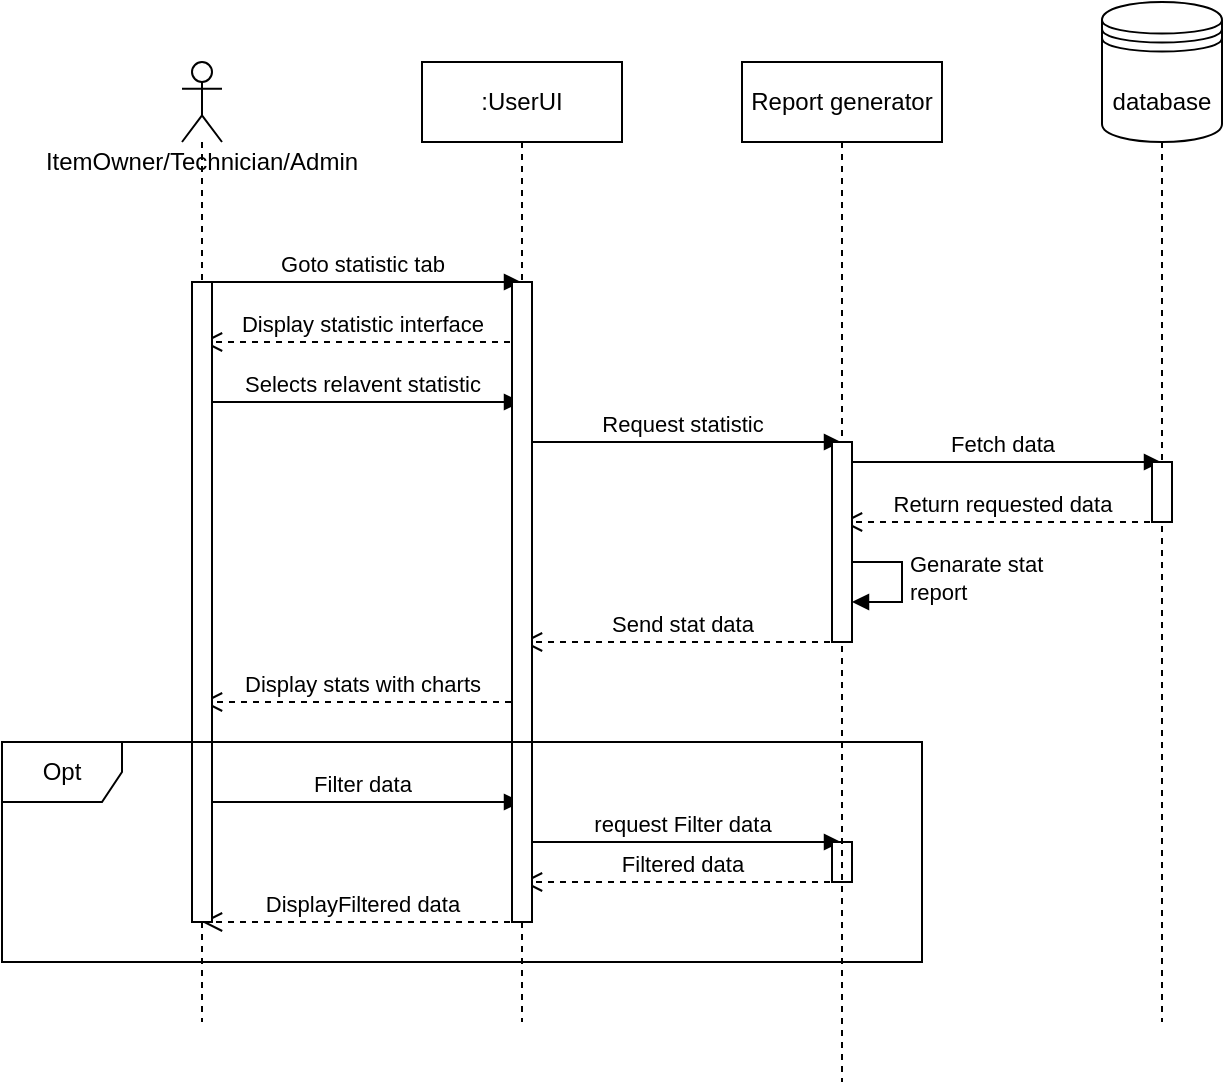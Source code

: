 <mxfile version="20.5.2" type="google"><diagram id="Nws0mOgoi1iqBeQUBmLv" name="Page-1"><mxGraphModel grid="1" page="1" gridSize="10" guides="1" tooltips="1" connect="1" arrows="1" fold="1" pageScale="1" pageWidth="850" pageHeight="1100" math="0" shadow="0"><root><mxCell id="0"/><mxCell id="1" parent="0"/><mxCell id="Yk4ac1uZMLKF3Q8OdS5l-6" value="Goto statistic tab" style="html=1;verticalAlign=bottom;endArrow=block;rounded=0;" edge="1" parent="1" target="Yk4ac1uZMLKF3Q8OdS5l-3"><mxGeometry width="80" relative="1" as="geometry"><mxPoint x="200" y="310" as="sourcePoint"/><mxPoint x="280" y="310" as="targetPoint"/></mxGeometry></mxCell><mxCell id="Yk4ac1uZMLKF3Q8OdS5l-9" value="Request statistic" style="html=1;verticalAlign=bottom;endArrow=block;rounded=0;" edge="1" parent="1" target="Yk4ac1uZMLKF3Q8OdS5l-4"><mxGeometry width="80" relative="1" as="geometry"><mxPoint x="360" y="390" as="sourcePoint"/><mxPoint x="440" y="390" as="targetPoint"/></mxGeometry></mxCell><mxCell id="Yk4ac1uZMLKF3Q8OdS5l-10" value="Fetch data" style="html=1;verticalAlign=bottom;endArrow=block;rounded=0;" edge="1" parent="1"><mxGeometry width="80" relative="1" as="geometry"><mxPoint x="520" y="400" as="sourcePoint"/><mxPoint x="679.5" y="400" as="targetPoint"/></mxGeometry></mxCell><mxCell id="Yk4ac1uZMLKF3Q8OdS5l-18" value="Display stats with charts" style="html=1;verticalAlign=bottom;endArrow=open;dashed=1;endSize=8;rounded=0;" edge="1" parent="1"><mxGeometry relative="1" as="geometry"><mxPoint x="360.5" y="520" as="sourcePoint"/><mxPoint x="200" y="520" as="targetPoint"/></mxGeometry></mxCell><mxCell id="Yk4ac1uZMLKF3Q8OdS5l-20" value="Filter data" style="html=1;verticalAlign=bottom;endArrow=block;rounded=0;" edge="1" parent="1"><mxGeometry width="80" relative="1" as="geometry"><mxPoint x="200" y="570" as="sourcePoint"/><mxPoint x="359.5" y="570" as="targetPoint"/></mxGeometry></mxCell><mxCell id="Yk4ac1uZMLKF3Q8OdS5l-21" value="request Filter data " style="html=1;verticalAlign=bottom;endArrow=block;rounded=0;" edge="1" parent="1"><mxGeometry width="80" relative="1" as="geometry"><mxPoint x="360" y="590" as="sourcePoint"/><mxPoint x="519.5" y="590" as="targetPoint"/></mxGeometry></mxCell><mxCell id="Yk4ac1uZMLKF3Q8OdS5l-22" value="Filtered data" style="html=1;verticalAlign=bottom;endArrow=open;dashed=1;endSize=8;rounded=0;" edge="1" parent="1"><mxGeometry relative="1" as="geometry"><mxPoint x="520" y="610" as="sourcePoint"/><mxPoint x="360" y="610" as="targetPoint"/></mxGeometry></mxCell><mxCell id="Yk4ac1uZMLKF3Q8OdS5l-23" value="DisplayFiltered data" style="html=1;verticalAlign=bottom;endArrow=open;dashed=1;endSize=8;rounded=0;" edge="1" parent="1"><mxGeometry relative="1" as="geometry"><mxPoint x="360" y="630" as="sourcePoint"/><mxPoint x="200" y="630" as="targetPoint"/></mxGeometry></mxCell><mxCell id="Yk4ac1uZMLKF3Q8OdS5l-28" value="" style="html=1;points=[];perimeter=orthogonalPerimeter;" vertex="1" parent="1"><mxGeometry x="515" y="590" width="10" height="20" as="geometry"/></mxCell><mxCell id="Yk4ac1uZMLKF3Q8OdS5l-5" value="database" style="shape=umlLifeline;participant=datastore;perimeter=lifelinePerimeter;whiteSpace=wrap;html=1;container=1;collapsible=0;recursiveResize=0;verticalAlign=top;spacingTop=36;outlineConnect=0;size=70;" vertex="1" parent="1"><mxGeometry x="650" y="170" width="60" height="510" as="geometry"/></mxCell><mxCell id="Yk4ac1uZMLKF3Q8OdS5l-11" value="Return requested data" style="html=1;verticalAlign=bottom;endArrow=open;dashed=1;endSize=8;rounded=0;" edge="1" parent="Yk4ac1uZMLKF3Q8OdS5l-5" target="Yk4ac1uZMLKF3Q8OdS5l-4"><mxGeometry relative="1" as="geometry"><mxPoint x="30" y="260" as="sourcePoint"/><mxPoint x="-50" y="260" as="targetPoint"/></mxGeometry></mxCell><mxCell id="Yk4ac1uZMLKF3Q8OdS5l-27" value="" style="html=1;points=[];perimeter=orthogonalPerimeter;" vertex="1" parent="Yk4ac1uZMLKF3Q8OdS5l-5"><mxGeometry x="25" y="230" width="10" height="30" as="geometry"/></mxCell><mxCell id="Yk4ac1uZMLKF3Q8OdS5l-4" value="Report generator" style="shape=umlLifeline;perimeter=lifelinePerimeter;whiteSpace=wrap;html=1;container=1;collapsible=0;recursiveResize=0;outlineConnect=0;" vertex="1" parent="1"><mxGeometry x="470" y="200" width="100" height="510" as="geometry"/></mxCell><mxCell id="Yk4ac1uZMLKF3Q8OdS5l-16" value="&lt;div&gt;Genarate stat &lt;br&gt;&lt;/div&gt;&lt;div&gt;report&lt;/div&gt;" style="edgeStyle=orthogonalEdgeStyle;html=1;align=left;spacingLeft=2;endArrow=block;rounded=0;entryX=1;entryY=0;" edge="1" parent="Yk4ac1uZMLKF3Q8OdS5l-4"><mxGeometry relative="1" as="geometry"><mxPoint x="50" y="250" as="sourcePoint"/><Array as="points"><mxPoint x="80" y="250"/></Array><mxPoint x="55" y="270" as="targetPoint"/></mxGeometry></mxCell><mxCell id="Yk4ac1uZMLKF3Q8OdS5l-17" value="Send stat data" style="html=1;verticalAlign=bottom;endArrow=open;dashed=1;endSize=8;rounded=0;" edge="1" parent="Yk4ac1uZMLKF3Q8OdS5l-4" target="Yk4ac1uZMLKF3Q8OdS5l-3"><mxGeometry relative="1" as="geometry"><mxPoint x="50" y="290" as="sourcePoint"/><mxPoint x="-30" y="290" as="targetPoint"/></mxGeometry></mxCell><mxCell id="Yk4ac1uZMLKF3Q8OdS5l-26" value="" style="html=1;points=[];perimeter=orthogonalPerimeter;" vertex="1" parent="Yk4ac1uZMLKF3Q8OdS5l-4"><mxGeometry x="45" y="190" width="10" height="100" as="geometry"/></mxCell><mxCell id="Yk4ac1uZMLKF3Q8OdS5l-3" value=":UserUI" style="shape=umlLifeline;perimeter=lifelinePerimeter;whiteSpace=wrap;html=1;container=1;collapsible=0;recursiveResize=0;outlineConnect=0;" vertex="1" parent="1"><mxGeometry x="310" y="200" width="100" height="480" as="geometry"/></mxCell><mxCell id="Yk4ac1uZMLKF3Q8OdS5l-7" value="Display statistic interface" style="html=1;verticalAlign=bottom;endArrow=open;dashed=1;endSize=8;rounded=0;" edge="1" parent="Yk4ac1uZMLKF3Q8OdS5l-3" target="Yk4ac1uZMLKF3Q8OdS5l-2"><mxGeometry relative="1" as="geometry"><mxPoint x="50" y="140" as="sourcePoint"/><mxPoint x="-60" y="140" as="targetPoint"/></mxGeometry></mxCell><mxCell id="Yk4ac1uZMLKF3Q8OdS5l-8" value="Selects relavent statistic" style="html=1;verticalAlign=bottom;endArrow=block;rounded=0;" edge="1" parent="Yk4ac1uZMLKF3Q8OdS5l-3"><mxGeometry width="80" relative="1" as="geometry"><mxPoint x="-110" y="170" as="sourcePoint"/><mxPoint x="49.5" y="170" as="targetPoint"/></mxGeometry></mxCell><mxCell id="Yk4ac1uZMLKF3Q8OdS5l-25" value="" style="html=1;points=[];perimeter=orthogonalPerimeter;" vertex="1" parent="Yk4ac1uZMLKF3Q8OdS5l-3"><mxGeometry x="45" y="110" width="10" height="320" as="geometry"/></mxCell><mxCell id="Yk4ac1uZMLKF3Q8OdS5l-2" value="&lt;div&gt;ItemOwner/Technician/Admin&lt;/div&gt;&lt;div&gt;&lt;br&gt;&lt;/div&gt;" style="shape=umlLifeline;participant=umlActor;perimeter=lifelinePerimeter;whiteSpace=wrap;html=1;container=1;collapsible=0;recursiveResize=0;verticalAlign=top;spacingTop=36;outlineConnect=0;" vertex="1" parent="1"><mxGeometry x="190" y="200" width="20" height="480" as="geometry"/></mxCell><mxCell id="Yk4ac1uZMLKF3Q8OdS5l-24" value="" style="html=1;points=[];perimeter=orthogonalPerimeter;" vertex="1" parent="Yk4ac1uZMLKF3Q8OdS5l-2"><mxGeometry x="5" y="110" width="10" height="320" as="geometry"/></mxCell><mxCell id="Yk4ac1uZMLKF3Q8OdS5l-19" value="Opt" style="shape=umlFrame;whiteSpace=wrap;html=1;" vertex="1" parent="1"><mxGeometry x="100" y="540" width="460" height="110" as="geometry"/></mxCell></root></mxGraphModel></diagram></mxfile>